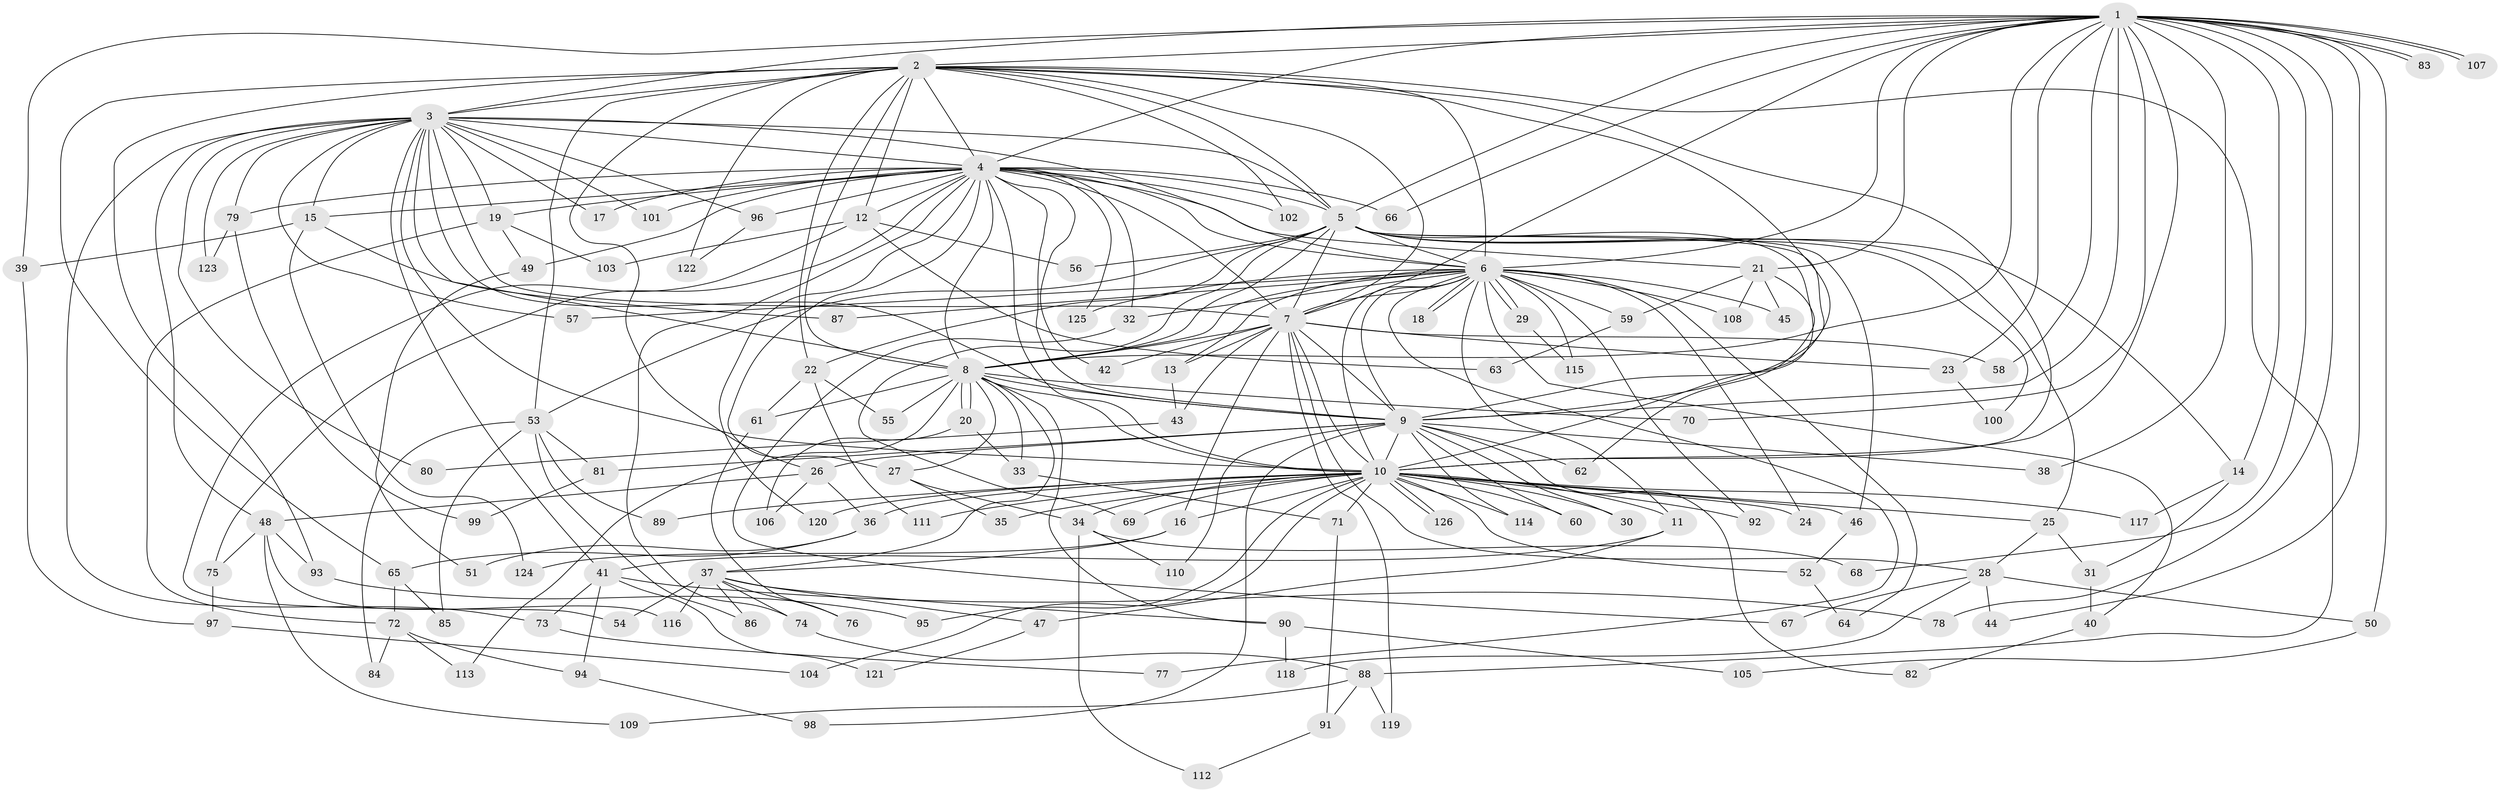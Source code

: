 // Generated by graph-tools (version 1.1) at 2025/44/03/09/25 04:44:14]
// undirected, 126 vertices, 277 edges
graph export_dot {
graph [start="1"]
  node [color=gray90,style=filled];
  1;
  2;
  3;
  4;
  5;
  6;
  7;
  8;
  9;
  10;
  11;
  12;
  13;
  14;
  15;
  16;
  17;
  18;
  19;
  20;
  21;
  22;
  23;
  24;
  25;
  26;
  27;
  28;
  29;
  30;
  31;
  32;
  33;
  34;
  35;
  36;
  37;
  38;
  39;
  40;
  41;
  42;
  43;
  44;
  45;
  46;
  47;
  48;
  49;
  50;
  51;
  52;
  53;
  54;
  55;
  56;
  57;
  58;
  59;
  60;
  61;
  62;
  63;
  64;
  65;
  66;
  67;
  68;
  69;
  70;
  71;
  72;
  73;
  74;
  75;
  76;
  77;
  78;
  79;
  80;
  81;
  82;
  83;
  84;
  85;
  86;
  87;
  88;
  89;
  90;
  91;
  92;
  93;
  94;
  95;
  96;
  97;
  98;
  99;
  100;
  101;
  102;
  103;
  104;
  105;
  106;
  107;
  108;
  109;
  110;
  111;
  112;
  113;
  114;
  115;
  116;
  117;
  118;
  119;
  120;
  121;
  122;
  123;
  124;
  125;
  126;
  1 -- 2;
  1 -- 3;
  1 -- 4;
  1 -- 5;
  1 -- 6;
  1 -- 7;
  1 -- 8;
  1 -- 9;
  1 -- 10;
  1 -- 14;
  1 -- 21;
  1 -- 23;
  1 -- 38;
  1 -- 39;
  1 -- 44;
  1 -- 50;
  1 -- 58;
  1 -- 66;
  1 -- 68;
  1 -- 70;
  1 -- 78;
  1 -- 83;
  1 -- 83;
  1 -- 107;
  1 -- 107;
  2 -- 3;
  2 -- 4;
  2 -- 5;
  2 -- 6;
  2 -- 7;
  2 -- 8;
  2 -- 9;
  2 -- 10;
  2 -- 12;
  2 -- 22;
  2 -- 26;
  2 -- 53;
  2 -- 65;
  2 -- 88;
  2 -- 93;
  2 -- 102;
  2 -- 122;
  3 -- 4;
  3 -- 5;
  3 -- 6;
  3 -- 7;
  3 -- 8;
  3 -- 9;
  3 -- 10;
  3 -- 15;
  3 -- 17;
  3 -- 19;
  3 -- 41;
  3 -- 48;
  3 -- 57;
  3 -- 73;
  3 -- 79;
  3 -- 80;
  3 -- 96;
  3 -- 101;
  3 -- 123;
  4 -- 5;
  4 -- 6;
  4 -- 7;
  4 -- 8;
  4 -- 9;
  4 -- 10;
  4 -- 12;
  4 -- 15;
  4 -- 17;
  4 -- 19;
  4 -- 21;
  4 -- 27;
  4 -- 32;
  4 -- 42;
  4 -- 49;
  4 -- 66;
  4 -- 74;
  4 -- 75;
  4 -- 79;
  4 -- 96;
  4 -- 101;
  4 -- 102;
  4 -- 120;
  4 -- 125;
  5 -- 6;
  5 -- 7;
  5 -- 8;
  5 -- 9;
  5 -- 10;
  5 -- 14;
  5 -- 22;
  5 -- 25;
  5 -- 46;
  5 -- 53;
  5 -- 56;
  5 -- 69;
  5 -- 100;
  6 -- 7;
  6 -- 8;
  6 -- 9;
  6 -- 10;
  6 -- 11;
  6 -- 13;
  6 -- 18;
  6 -- 18;
  6 -- 24;
  6 -- 29;
  6 -- 29;
  6 -- 32;
  6 -- 40;
  6 -- 45;
  6 -- 57;
  6 -- 59;
  6 -- 64;
  6 -- 77;
  6 -- 87;
  6 -- 92;
  6 -- 108;
  6 -- 115;
  6 -- 125;
  7 -- 8;
  7 -- 9;
  7 -- 10;
  7 -- 13;
  7 -- 16;
  7 -- 23;
  7 -- 28;
  7 -- 42;
  7 -- 43;
  7 -- 58;
  7 -- 119;
  8 -- 9;
  8 -- 10;
  8 -- 20;
  8 -- 20;
  8 -- 27;
  8 -- 33;
  8 -- 37;
  8 -- 55;
  8 -- 61;
  8 -- 70;
  8 -- 90;
  8 -- 113;
  9 -- 10;
  9 -- 26;
  9 -- 30;
  9 -- 38;
  9 -- 60;
  9 -- 62;
  9 -- 81;
  9 -- 82;
  9 -- 98;
  9 -- 110;
  9 -- 114;
  10 -- 11;
  10 -- 16;
  10 -- 24;
  10 -- 25;
  10 -- 30;
  10 -- 34;
  10 -- 35;
  10 -- 36;
  10 -- 46;
  10 -- 52;
  10 -- 60;
  10 -- 69;
  10 -- 71;
  10 -- 89;
  10 -- 92;
  10 -- 95;
  10 -- 104;
  10 -- 111;
  10 -- 114;
  10 -- 117;
  10 -- 120;
  10 -- 126;
  10 -- 126;
  11 -- 41;
  11 -- 47;
  12 -- 54;
  12 -- 56;
  12 -- 63;
  12 -- 103;
  13 -- 43;
  14 -- 31;
  14 -- 117;
  15 -- 39;
  15 -- 87;
  15 -- 124;
  16 -- 37;
  16 -- 124;
  19 -- 49;
  19 -- 72;
  19 -- 103;
  20 -- 33;
  20 -- 106;
  21 -- 45;
  21 -- 59;
  21 -- 62;
  21 -- 108;
  22 -- 55;
  22 -- 61;
  22 -- 111;
  23 -- 100;
  25 -- 28;
  25 -- 31;
  26 -- 36;
  26 -- 48;
  26 -- 106;
  27 -- 34;
  27 -- 35;
  28 -- 44;
  28 -- 50;
  28 -- 67;
  28 -- 118;
  29 -- 115;
  31 -- 40;
  32 -- 67;
  33 -- 71;
  34 -- 68;
  34 -- 110;
  34 -- 112;
  36 -- 51;
  36 -- 65;
  37 -- 47;
  37 -- 54;
  37 -- 74;
  37 -- 76;
  37 -- 86;
  37 -- 90;
  37 -- 116;
  39 -- 97;
  40 -- 82;
  41 -- 73;
  41 -- 78;
  41 -- 94;
  41 -- 121;
  43 -- 80;
  46 -- 52;
  47 -- 121;
  48 -- 75;
  48 -- 93;
  48 -- 109;
  48 -- 116;
  49 -- 51;
  50 -- 105;
  52 -- 64;
  53 -- 81;
  53 -- 84;
  53 -- 85;
  53 -- 86;
  53 -- 89;
  59 -- 63;
  61 -- 76;
  65 -- 72;
  65 -- 85;
  71 -- 91;
  72 -- 84;
  72 -- 94;
  72 -- 113;
  73 -- 77;
  74 -- 88;
  75 -- 97;
  79 -- 99;
  79 -- 123;
  81 -- 99;
  88 -- 91;
  88 -- 109;
  88 -- 119;
  90 -- 105;
  90 -- 118;
  91 -- 112;
  93 -- 95;
  94 -- 98;
  96 -- 122;
  97 -- 104;
}
